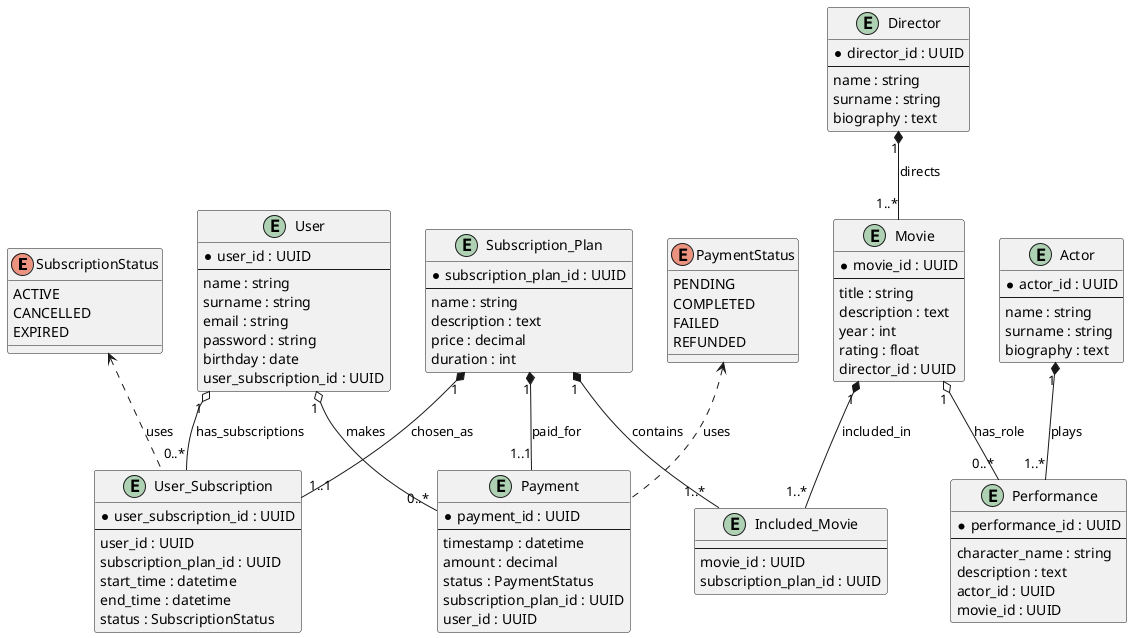 @startuml

enum SubscriptionStatus {
  ACTIVE
  CANCELLED
  EXPIRED
}

enum PaymentStatus {
  PENDING
  COMPLETED
  FAILED
  REFUNDED
}

entity Actor {
  *actor_id : UUID
  --
  name : string
  surname : string
  biography : text
}

entity Director {
  *director_id : UUID
  --
  name : string
  surname : string
  biography : text
}

entity Movie {
  *movie_id : UUID
  --
  title : string
  description : text
  year : int
  rating : float
  director_id : UUID 
}

entity Performance {
  *performance_id : UUID
  --
  character_name : string
  description : text
  actor_id : UUID 
  movie_id : UUID 
}

entity Subscription_Plan {
  *subscription_plan_id : UUID
  --
  name : string
  description : text
  price : decimal
  duration : int  
}

entity Included_Movie {
  --
  movie_id : UUID 
  subscription_plan_id : UUID 
}

entity User {
  *user_id : UUID
  --
  name : string
  surname : string
  email : string
  password : string
  birthday : date
  user_subscription_id : UUID 
}

entity User_Subscription {
  *user_subscription_id : UUID
  --
  user_id : UUID 
  subscription_plan_id : UUID 
  start_time : datetime
  end_time : datetime
  status : SubscriptionStatus
}

entity Payment {
  *payment_id : UUID
  --
  timestamp : datetime
  amount : decimal
  status : PaymentStatus
  subscription_plan_id : UUID 
  user_id : UUID 
}

' Performance / casting
Actor     "1" *-- "1..*" Performance : plays
Movie     "1" o-- "0..*" Performance : has_role
Director  "1" *-- "1..*" Movie       : directs

' Plan and included movies
Movie     "1" *-- "1..*" Included_Movie : included_in
Subscription_Plan      "1" *-- "1..*" Included_Movie : contains

' User subscriptions
User      "1" o-- "0..*" User_Subscription : has_subscriptions
Subscription_Plan      "1" *-- "1..1" User_Subscription : chosen_as

' Payments
User      "1" o-- "0..*" Payment : makes
Subscription_Plan      "1" *-- "1..1" Payment : paid_for

' enums usage
SubscriptionStatus <.. User_Subscription : uses
PaymentStatus      <.. Payment : uses
@enduml